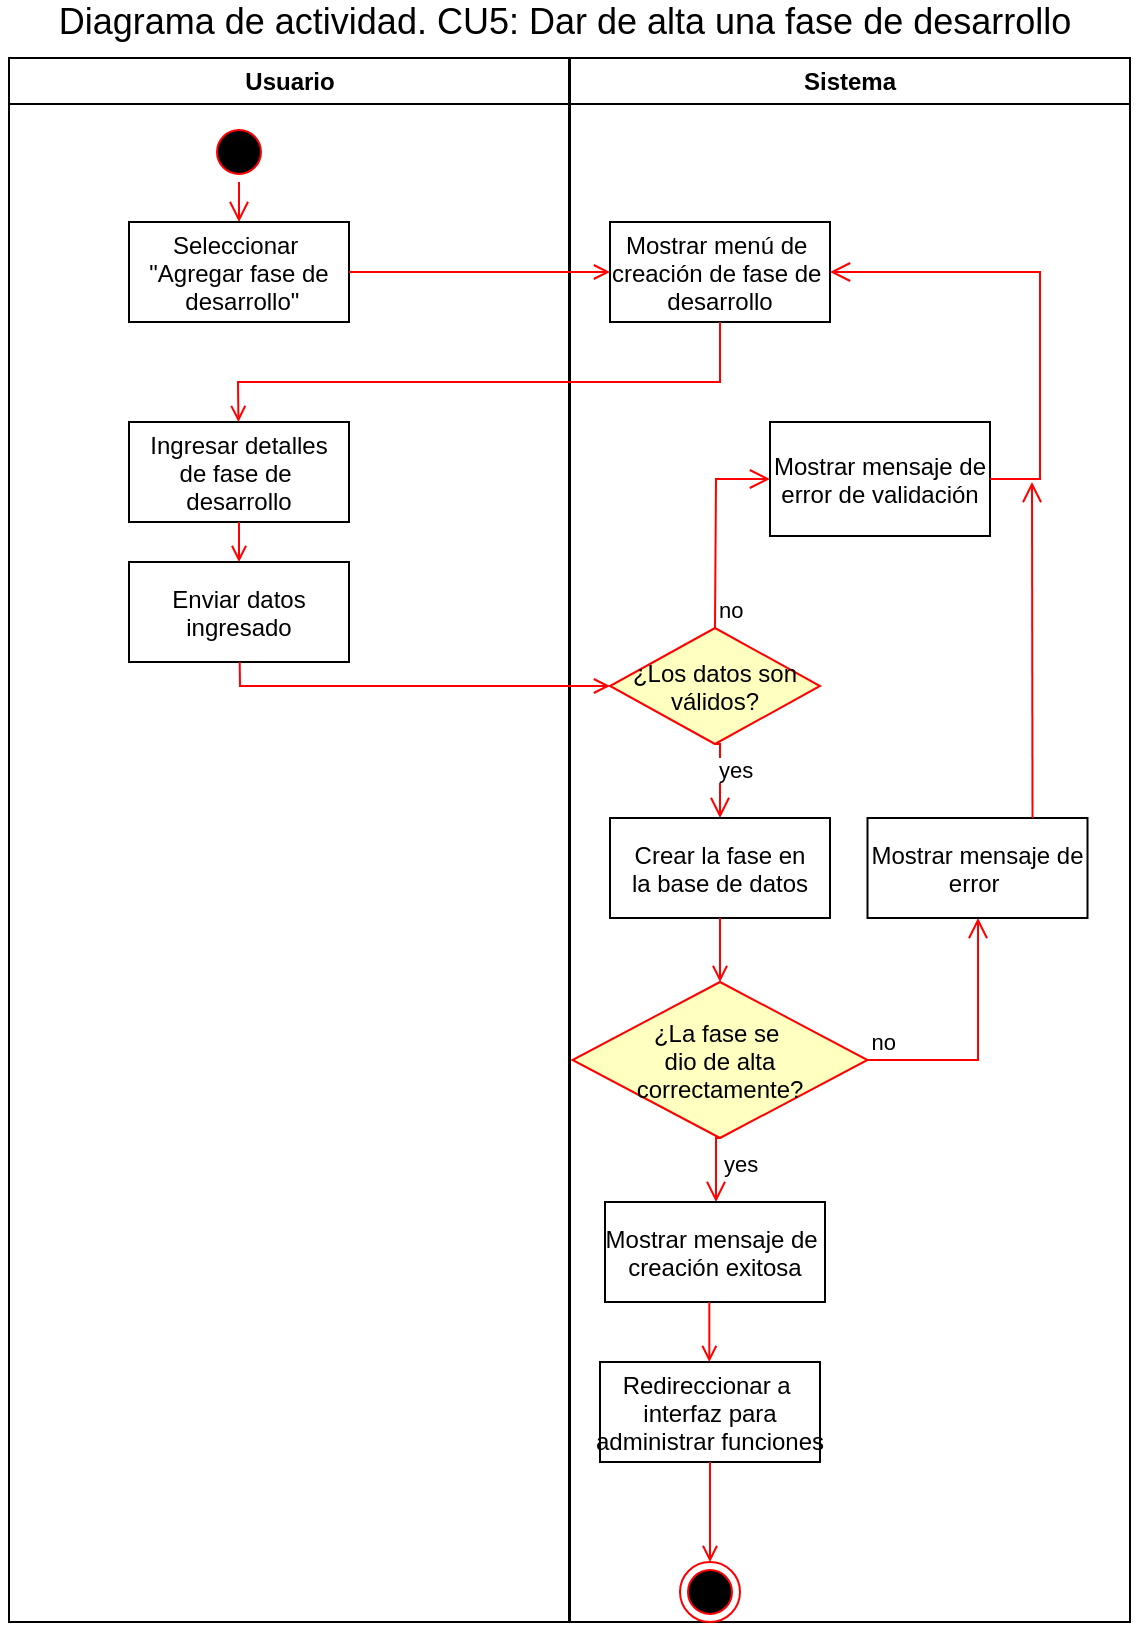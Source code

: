 <mxfile version="14.4.2" type="device"><diagram name="Page-1" id="e7e014a7-5840-1c2e-5031-d8a46d1fe8dd"><mxGraphModel dx="930" dy="1012" grid="1" gridSize="10" guides="1" tooltips="1" connect="1" arrows="1" fold="1" page="1" pageScale="1" pageWidth="1169" pageHeight="826" background="#ffffff" math="0" shadow="0"><root><mxCell id="0"/><mxCell id="1" parent="0"/><mxCell id="2" value="Usuario" style="swimlane;whiteSpace=wrap" parent="1" vertex="1"><mxGeometry x="164.5" y="128" width="280" height="782" as="geometry"/></mxCell><mxCell id="5" value="" style="ellipse;shape=startState;fillColor=#000000;strokeColor=#ff0000;" parent="2" vertex="1"><mxGeometry x="100" y="32" width="30" height="30" as="geometry"/></mxCell><mxCell id="6" value="" style="edgeStyle=elbowEdgeStyle;elbow=horizontal;verticalAlign=bottom;endArrow=open;endSize=8;strokeColor=#FF0000;endFill=1;rounded=0" parent="2" source="5" target="7" edge="1"><mxGeometry x="100" y="40" as="geometry"><mxPoint x="115" y="110" as="targetPoint"/></mxGeometry></mxCell><mxCell id="7" value="Seleccionar &#10;&quot;Agregar fase de&#10; desarrollo&quot;" style="" parent="2" vertex="1"><mxGeometry x="60" y="82" width="110" height="50" as="geometry"/></mxCell><mxCell id="8" value="Ingresar detalles&#10;de fase de &#10;desarrollo" style="" parent="2" vertex="1"><mxGeometry x="60" y="182" width="110" height="50" as="geometry"/></mxCell><mxCell id="10" value="Enviar datos &#10;ingresado" style="" parent="2" vertex="1"><mxGeometry x="60" y="252" width="110" height="50" as="geometry"/></mxCell><mxCell id="11" value="" style="endArrow=open;strokeColor=#FF0000;endFill=1;rounded=0" parent="2" source="8" target="10" edge="1"><mxGeometry relative="1" as="geometry"/></mxCell><mxCell id="3" value="Sistema" style="swimlane;whiteSpace=wrap" parent="1" vertex="1"><mxGeometry x="445" y="128" width="280" height="782" as="geometry"/></mxCell><mxCell id="15" value="Mostrar menú de &#10;creación de fase de &#10;desarrollo" style="" parent="3" vertex="1"><mxGeometry x="20" y="82" width="110" height="50" as="geometry"/></mxCell><mxCell id="21" value="¿Los datos son&#10;válidos?" style="rhombus;fillColor=#ffffc0;strokeColor=#ff0000;" parent="3" vertex="1"><mxGeometry x="20" y="285" width="105" height="58" as="geometry"/></mxCell><mxCell id="22" value="no" style="edgeStyle=elbowEdgeStyle;elbow=horizontal;align=left;verticalAlign=bottom;endArrow=open;endSize=8;strokeColor=#FF0000;exitX=0.5;exitY=0;endFill=1;rounded=0;entryX=0;entryY=0.5;entryDx=0;entryDy=0;" parent="3" source="21" target="LoAnH40bvbPLMGTDx_3--43" edge="1"><mxGeometry x="-1" relative="1" as="geometry"><mxPoint x="145" y="252" as="targetPoint"/><Array as="points"><mxPoint x="73" y="262"/><mxPoint x="125" y="262"/></Array></mxGeometry></mxCell><mxCell id="23" value="yes" style="edgeStyle=elbowEdgeStyle;elbow=horizontal;align=left;verticalAlign=top;endArrow=open;endSize=8;strokeColor=#FF0000;endFill=1;rounded=0;exitX=0.5;exitY=1;exitDx=0;exitDy=0;" parent="3" source="21" target="30" edge="1"><mxGeometry x="-1" relative="1" as="geometry"><mxPoint x="190" y="305" as="targetPoint"/><Array as="points"><mxPoint x="75" y="342"/></Array></mxGeometry></mxCell><mxCell id="30" value="Crear la fase en&#10;la base de datos" style="" parent="3" vertex="1"><mxGeometry x="20" y="380" width="110" height="50" as="geometry"/></mxCell><mxCell id="38" value="" style="ellipse;shape=endState;fillColor=#000000;strokeColor=#ff0000" parent="3" vertex="1"><mxGeometry x="55" y="752" width="30" height="30" as="geometry"/></mxCell><mxCell id="LoAnH40bvbPLMGTDx_3--43" value="Mostrar mensaje de&#10;error de validación" style="" vertex="1" parent="3"><mxGeometry x="100" y="182" width="110" height="57" as="geometry"/></mxCell><mxCell id="LoAnH40bvbPLMGTDx_3--44" value="" style="edgeStyle=elbowEdgeStyle;elbow=horizontal;align=left;verticalAlign=bottom;endArrow=open;endSize=8;strokeColor=#FF0000;endFill=1;rounded=0;entryX=1;entryY=0.5;entryDx=0;entryDy=0;" edge="1" parent="3" source="LoAnH40bvbPLMGTDx_3--43" target="15"><mxGeometry x="-1" relative="1" as="geometry"><mxPoint x="165" y="261.5" as="targetPoint"/><Array as="points"><mxPoint x="235" y="142"/><mxPoint x="225" y="172"/><mxPoint x="210" y="212"/><mxPoint x="145" y="252"/><mxPoint x="135" y="272"/></Array><mxPoint x="85" y="262" as="sourcePoint"/></mxGeometry></mxCell><mxCell id="LoAnH40bvbPLMGTDx_3--45" value="¿La fase se &#10;dio de alta&#10;correctamente?" style="rhombus;fillColor=#ffffc0;strokeColor=#ff0000;" vertex="1" parent="3"><mxGeometry x="1.25" y="462" width="147.5" height="78" as="geometry"/></mxCell><mxCell id="LoAnH40bvbPLMGTDx_3--46" value="no" style="edgeStyle=elbowEdgeStyle;elbow=horizontal;align=left;verticalAlign=bottom;endArrow=open;endSize=8;strokeColor=#FF0000;exitX=1;exitY=0.5;endFill=1;rounded=0;exitDx=0;exitDy=0;entryX=0.5;entryY=1;entryDx=0;entryDy=0;" edge="1" parent="3" source="LoAnH40bvbPLMGTDx_3--45" target="LoAnH40bvbPLMGTDx_3--49"><mxGeometry x="-1" relative="1" as="geometry"><mxPoint x="185" y="506" as="targetPoint"/><Array as="points"><mxPoint x="204" y="452"/><mxPoint x="155" y="472"/><mxPoint x="105" y="422"/><mxPoint x="88" y="453.5"/><mxPoint x="140" y="453.5"/></Array></mxGeometry></mxCell><mxCell id="LoAnH40bvbPLMGTDx_3--47" value="yes" style="edgeStyle=elbowEdgeStyle;elbow=horizontal;align=left;verticalAlign=top;endArrow=open;endSize=8;strokeColor=#FF0000;endFill=1;rounded=0;exitX=0.5;exitY=1;exitDx=0;exitDy=0;entryX=0.5;entryY=0;entryDx=0;entryDy=0;" edge="1" parent="3" source="LoAnH40bvbPLMGTDx_3--45" target="LoAnH40bvbPLMGTDx_3--51"><mxGeometry x="-1" relative="1" as="geometry"><mxPoint x="75" y="572" as="targetPoint"/><Array as="points"><mxPoint x="73" y="562"/><mxPoint x="85" y="572"/></Array></mxGeometry></mxCell><mxCell id="LoAnH40bvbPLMGTDx_3--48" value="" style="edgeStyle=elbowEdgeStyle;elbow=horizontal;entryX=0.5;entryY=0;strokeColor=#FF0000;endArrow=open;endFill=1;rounded=0;exitX=0.5;exitY=1;exitDx=0;exitDy=0;entryDx=0;entryDy=0;" edge="1" parent="3" source="30" target="LoAnH40bvbPLMGTDx_3--45"><mxGeometry width="100" height="100" relative="1" as="geometry"><mxPoint x="140" y="415" as="sourcePoint"/><mxPoint x="255" y="427.5" as="targetPoint"/><Array as="points"><mxPoint x="75" y="452"/><mxPoint x="205" y="410"/></Array></mxGeometry></mxCell><mxCell id="LoAnH40bvbPLMGTDx_3--49" value="Mostrar mensaje de&#10;error " style="" vertex="1" parent="3"><mxGeometry x="148.75" y="380" width="110" height="50" as="geometry"/></mxCell><mxCell id="LoAnH40bvbPLMGTDx_3--50" value="" style="edgeStyle=elbowEdgeStyle;elbow=horizontal;align=left;verticalAlign=bottom;endArrow=open;endSize=8;strokeColor=#FF0000;endFill=1;rounded=0;exitX=0.75;exitY=0;exitDx=0;exitDy=0;" edge="1" parent="3" source="LoAnH40bvbPLMGTDx_3--49"><mxGeometry x="-1" relative="1" as="geometry"><mxPoint x="231" y="212" as="targetPoint"/><Array as="points"><mxPoint x="231" y="342"/><mxPoint x="255" y="232"/><mxPoint x="204" y="312"/><mxPoint x="246.25" y="327.25"/><mxPoint x="231.25" y="367.25"/><mxPoint x="166.25" y="407.25"/><mxPoint x="156.25" y="427.25"/></Array><mxPoint x="231.25" y="365.75" as="sourcePoint"/></mxGeometry></mxCell><mxCell id="LoAnH40bvbPLMGTDx_3--51" value="Mostrar mensaje de &#10;creación exitosa" style="" vertex="1" parent="3"><mxGeometry x="17.5" y="572" width="110" height="50" as="geometry"/></mxCell><mxCell id="LoAnH40bvbPLMGTDx_3--52" value="Redireccionar a &#10;interfaz para&#10;administrar funciones" style="" vertex="1" parent="3"><mxGeometry x="15" y="652" width="110" height="50" as="geometry"/></mxCell><mxCell id="LoAnH40bvbPLMGTDx_3--55" value="" style="edgeStyle=elbowEdgeStyle;elbow=horizontal;strokeColor=#FF0000;endArrow=open;endFill=1;rounded=0;" edge="1" parent="3" source="LoAnH40bvbPLMGTDx_3--51" target="LoAnH40bvbPLMGTDx_3--52"><mxGeometry width="100" height="100" relative="1" as="geometry"><mxPoint x="69.66" y="622.0" as="sourcePoint"/><mxPoint x="69.66" y="654" as="targetPoint"/><Array as="points"><mxPoint x="69.66" y="644"/><mxPoint x="199.66" y="602"/></Array></mxGeometry></mxCell><mxCell id="LoAnH40bvbPLMGTDx_3--56" value="" style="edgeStyle=elbowEdgeStyle;elbow=horizontal;strokeColor=#FF0000;endArrow=open;endFill=1;rounded=0;" edge="1" parent="3" source="LoAnH40bvbPLMGTDx_3--52" target="38"><mxGeometry width="100" height="100" relative="1" as="geometry"><mxPoint x="100" y="722" as="sourcePoint"/><mxPoint x="100" y="752" as="targetPoint"/><Array as="points"><mxPoint x="70" y="722"/><mxPoint x="100" y="744"/><mxPoint x="230" y="702"/></Array></mxGeometry></mxCell><mxCell id="20" value="" style="endArrow=open;strokeColor=#FF0000;endFill=1;rounded=0;" parent="1" source="10" target="21" edge="1"><mxGeometry relative="1" as="geometry"><mxPoint x="510" y="393" as="targetPoint"/><Array as="points"><mxPoint x="280" y="442"/></Array></mxGeometry></mxCell><mxCell id="9" value="" style="endArrow=open;strokeColor=#FF0000;endFill=1;rounded=0" parent="1" source="7" target="15" edge="1"><mxGeometry relative="1" as="geometry"/></mxCell><mxCell id="17" value="" style="endArrow=open;strokeColor=#FF0000;endFill=1;rounded=0" parent="1" source="15" target="8" edge="1"><mxGeometry relative="1" as="geometry"><Array as="points"><mxPoint x="520" y="290"/><mxPoint x="279" y="290"/></Array></mxGeometry></mxCell><mxCell id="LoAnH40bvbPLMGTDx_3--57" value="&lt;font style=&quot;font-size: 18px&quot;&gt;Diagrama de actividad. CU5: Dar de alta una fase de desarrollo&amp;nbsp;&lt;/font&gt;" style="text;html=1;strokeColor=none;fillColor=none;align=center;verticalAlign=middle;whiteSpace=wrap;rounded=0;" vertex="1" parent="1"><mxGeometry x="160" y="100" width="570" height="20" as="geometry"/></mxCell></root></mxGraphModel></diagram></mxfile>